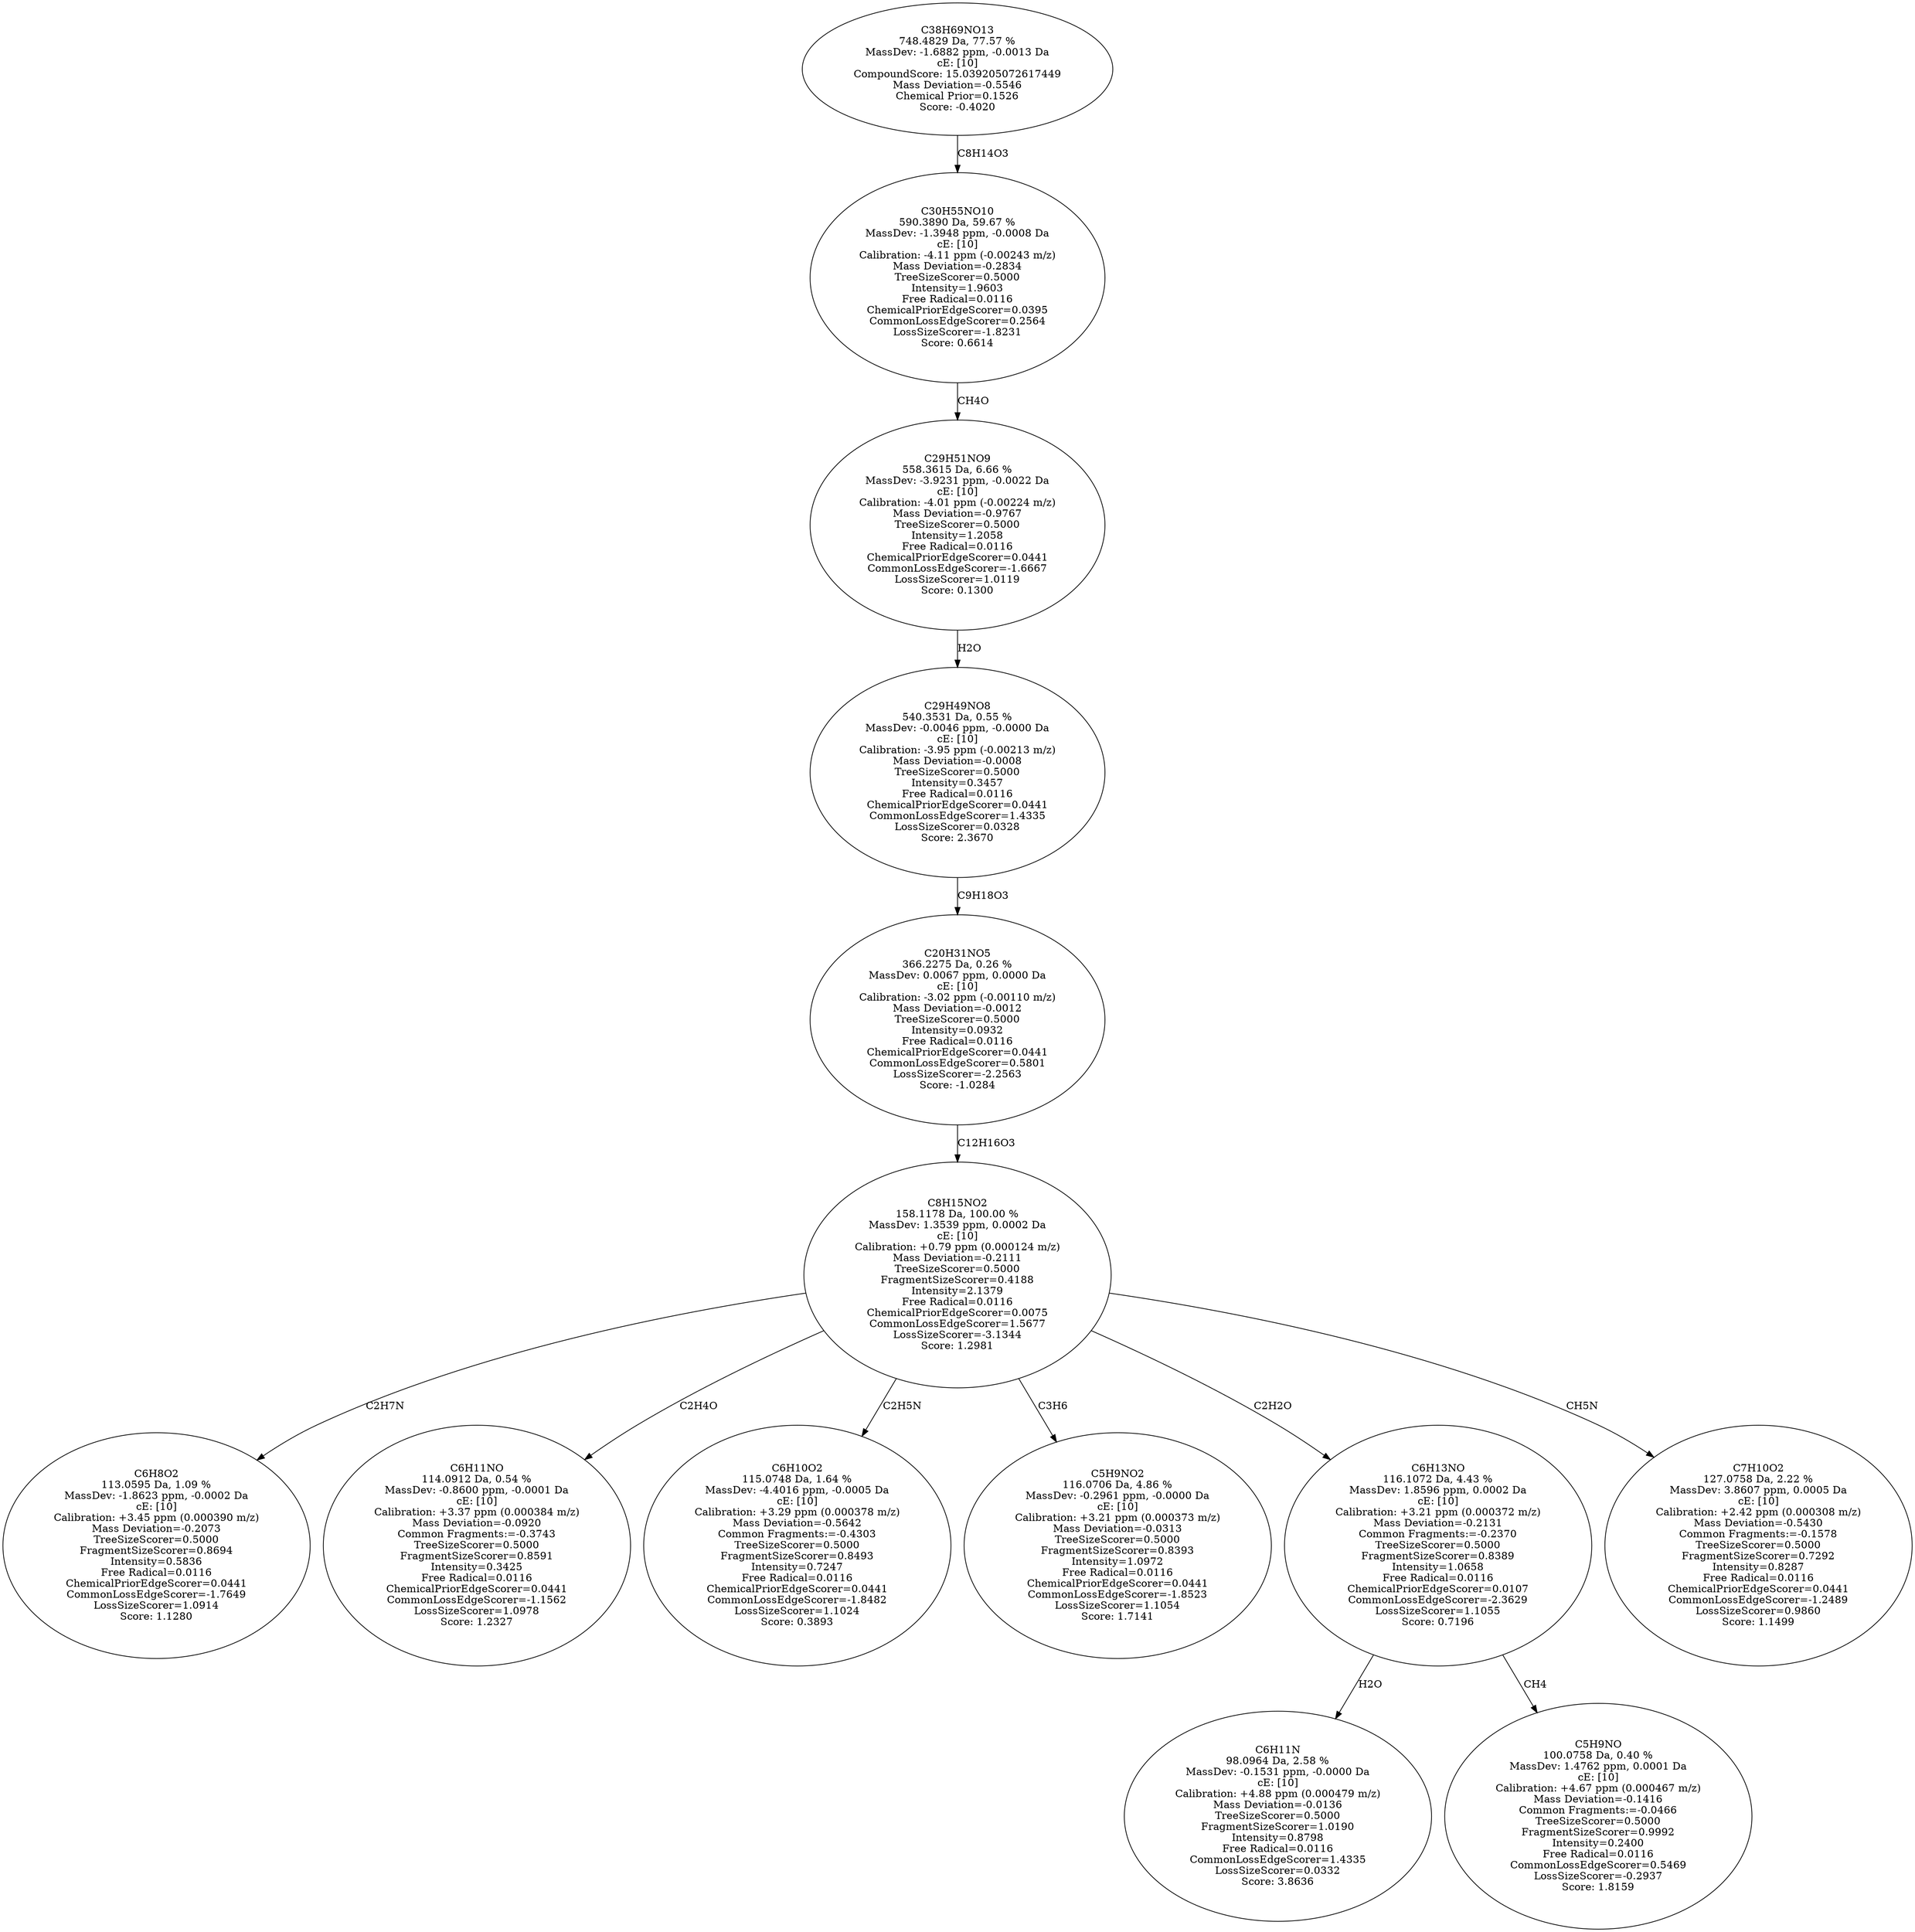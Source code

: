 strict digraph {
v1 [label="C6H8O2\n113.0595 Da, 1.09 %\nMassDev: -1.8623 ppm, -0.0002 Da\ncE: [10]\nCalibration: +3.45 ppm (0.000390 m/z)\nMass Deviation=-0.2073\nTreeSizeScorer=0.5000\nFragmentSizeScorer=0.8694\nIntensity=0.5836\nFree Radical=0.0116\nChemicalPriorEdgeScorer=0.0441\nCommonLossEdgeScorer=-1.7649\nLossSizeScorer=1.0914\nScore: 1.1280"];
v2 [label="C6H11NO\n114.0912 Da, 0.54 %\nMassDev: -0.8600 ppm, -0.0001 Da\ncE: [10]\nCalibration: +3.37 ppm (0.000384 m/z)\nMass Deviation=-0.0920\nCommon Fragments:=-0.3743\nTreeSizeScorer=0.5000\nFragmentSizeScorer=0.8591\nIntensity=0.3425\nFree Radical=0.0116\nChemicalPriorEdgeScorer=0.0441\nCommonLossEdgeScorer=-1.1562\nLossSizeScorer=1.0978\nScore: 1.2327"];
v3 [label="C6H10O2\n115.0748 Da, 1.64 %\nMassDev: -4.4016 ppm, -0.0005 Da\ncE: [10]\nCalibration: +3.29 ppm (0.000378 m/z)\nMass Deviation=-0.5642\nCommon Fragments:=-0.4303\nTreeSizeScorer=0.5000\nFragmentSizeScorer=0.8493\nIntensity=0.7247\nFree Radical=0.0116\nChemicalPriorEdgeScorer=0.0441\nCommonLossEdgeScorer=-1.8482\nLossSizeScorer=1.1024\nScore: 0.3893"];
v4 [label="C5H9NO2\n116.0706 Da, 4.86 %\nMassDev: -0.2961 ppm, -0.0000 Da\ncE: [10]\nCalibration: +3.21 ppm (0.000373 m/z)\nMass Deviation=-0.0313\nTreeSizeScorer=0.5000\nFragmentSizeScorer=0.8393\nIntensity=1.0972\nFree Radical=0.0116\nChemicalPriorEdgeScorer=0.0441\nCommonLossEdgeScorer=-1.8523\nLossSizeScorer=1.1054\nScore: 1.7141"];
v5 [label="C6H11N\n98.0964 Da, 2.58 %\nMassDev: -0.1531 ppm, -0.0000 Da\ncE: [10]\nCalibration: +4.88 ppm (0.000479 m/z)\nMass Deviation=-0.0136\nTreeSizeScorer=0.5000\nFragmentSizeScorer=1.0190\nIntensity=0.8798\nFree Radical=0.0116\nCommonLossEdgeScorer=1.4335\nLossSizeScorer=0.0332\nScore: 3.8636"];
v6 [label="C5H9NO\n100.0758 Da, 0.40 %\nMassDev: 1.4762 ppm, 0.0001 Da\ncE: [10]\nCalibration: +4.67 ppm (0.000467 m/z)\nMass Deviation=-0.1416\nCommon Fragments:=-0.0466\nTreeSizeScorer=0.5000\nFragmentSizeScorer=0.9992\nIntensity=0.2400\nFree Radical=0.0116\nCommonLossEdgeScorer=0.5469\nLossSizeScorer=-0.2937\nScore: 1.8159"];
v7 [label="C6H13NO\n116.1072 Da, 4.43 %\nMassDev: 1.8596 ppm, 0.0002 Da\ncE: [10]\nCalibration: +3.21 ppm (0.000372 m/z)\nMass Deviation=-0.2131\nCommon Fragments:=-0.2370\nTreeSizeScorer=0.5000\nFragmentSizeScorer=0.8389\nIntensity=1.0658\nFree Radical=0.0116\nChemicalPriorEdgeScorer=0.0107\nCommonLossEdgeScorer=-2.3629\nLossSizeScorer=1.1055\nScore: 0.7196"];
v8 [label="C7H10O2\n127.0758 Da, 2.22 %\nMassDev: 3.8607 ppm, 0.0005 Da\ncE: [10]\nCalibration: +2.42 ppm (0.000308 m/z)\nMass Deviation=-0.5430\nCommon Fragments:=-0.1578\nTreeSizeScorer=0.5000\nFragmentSizeScorer=0.7292\nIntensity=0.8287\nFree Radical=0.0116\nChemicalPriorEdgeScorer=0.0441\nCommonLossEdgeScorer=-1.2489\nLossSizeScorer=0.9860\nScore: 1.1499"];
v9 [label="C8H15NO2\n158.1178 Da, 100.00 %\nMassDev: 1.3539 ppm, 0.0002 Da\ncE: [10]\nCalibration: +0.79 ppm (0.000124 m/z)\nMass Deviation=-0.2111\nTreeSizeScorer=0.5000\nFragmentSizeScorer=0.4188\nIntensity=2.1379\nFree Radical=0.0116\nChemicalPriorEdgeScorer=0.0075\nCommonLossEdgeScorer=1.5677\nLossSizeScorer=-3.1344\nScore: 1.2981"];
v10 [label="C20H31NO5\n366.2275 Da, 0.26 %\nMassDev: 0.0067 ppm, 0.0000 Da\ncE: [10]\nCalibration: -3.02 ppm (-0.00110 m/z)\nMass Deviation=-0.0012\nTreeSizeScorer=0.5000\nIntensity=0.0932\nFree Radical=0.0116\nChemicalPriorEdgeScorer=0.0441\nCommonLossEdgeScorer=0.5801\nLossSizeScorer=-2.2563\nScore: -1.0284"];
v11 [label="C29H49NO8\n540.3531 Da, 0.55 %\nMassDev: -0.0046 ppm, -0.0000 Da\ncE: [10]\nCalibration: -3.95 ppm (-0.00213 m/z)\nMass Deviation=-0.0008\nTreeSizeScorer=0.5000\nIntensity=0.3457\nFree Radical=0.0116\nChemicalPriorEdgeScorer=0.0441\nCommonLossEdgeScorer=1.4335\nLossSizeScorer=0.0328\nScore: 2.3670"];
v12 [label="C29H51NO9\n558.3615 Da, 6.66 %\nMassDev: -3.9231 ppm, -0.0022 Da\ncE: [10]\nCalibration: -4.01 ppm (-0.00224 m/z)\nMass Deviation=-0.9767\nTreeSizeScorer=0.5000\nIntensity=1.2058\nFree Radical=0.0116\nChemicalPriorEdgeScorer=0.0441\nCommonLossEdgeScorer=-1.6667\nLossSizeScorer=1.0119\nScore: 0.1300"];
v13 [label="C30H55NO10\n590.3890 Da, 59.67 %\nMassDev: -1.3948 ppm, -0.0008 Da\ncE: [10]\nCalibration: -4.11 ppm (-0.00243 m/z)\nMass Deviation=-0.2834\nTreeSizeScorer=0.5000\nIntensity=1.9603\nFree Radical=0.0116\nChemicalPriorEdgeScorer=0.0395\nCommonLossEdgeScorer=0.2564\nLossSizeScorer=-1.8231\nScore: 0.6614"];
v14 [label="C38H69NO13\n748.4829 Da, 77.57 %\nMassDev: -1.6882 ppm, -0.0013 Da\ncE: [10]\nCompoundScore: 15.039205072617449\nMass Deviation=-0.5546\nChemical Prior=0.1526\nScore: -0.4020"];
v9 -> v1 [label="C2H7N"];
v9 -> v2 [label="C2H4O"];
v9 -> v3 [label="C2H5N"];
v9 -> v4 [label="C3H6"];
v7 -> v5 [label="H2O"];
v7 -> v6 [label="CH4"];
v9 -> v7 [label="C2H2O"];
v9 -> v8 [label="CH5N"];
v10 -> v9 [label="C12H16O3"];
v11 -> v10 [label="C9H18O3"];
v12 -> v11 [label="H2O"];
v13 -> v12 [label="CH4O"];
v14 -> v13 [label="C8H14O3"];
}
